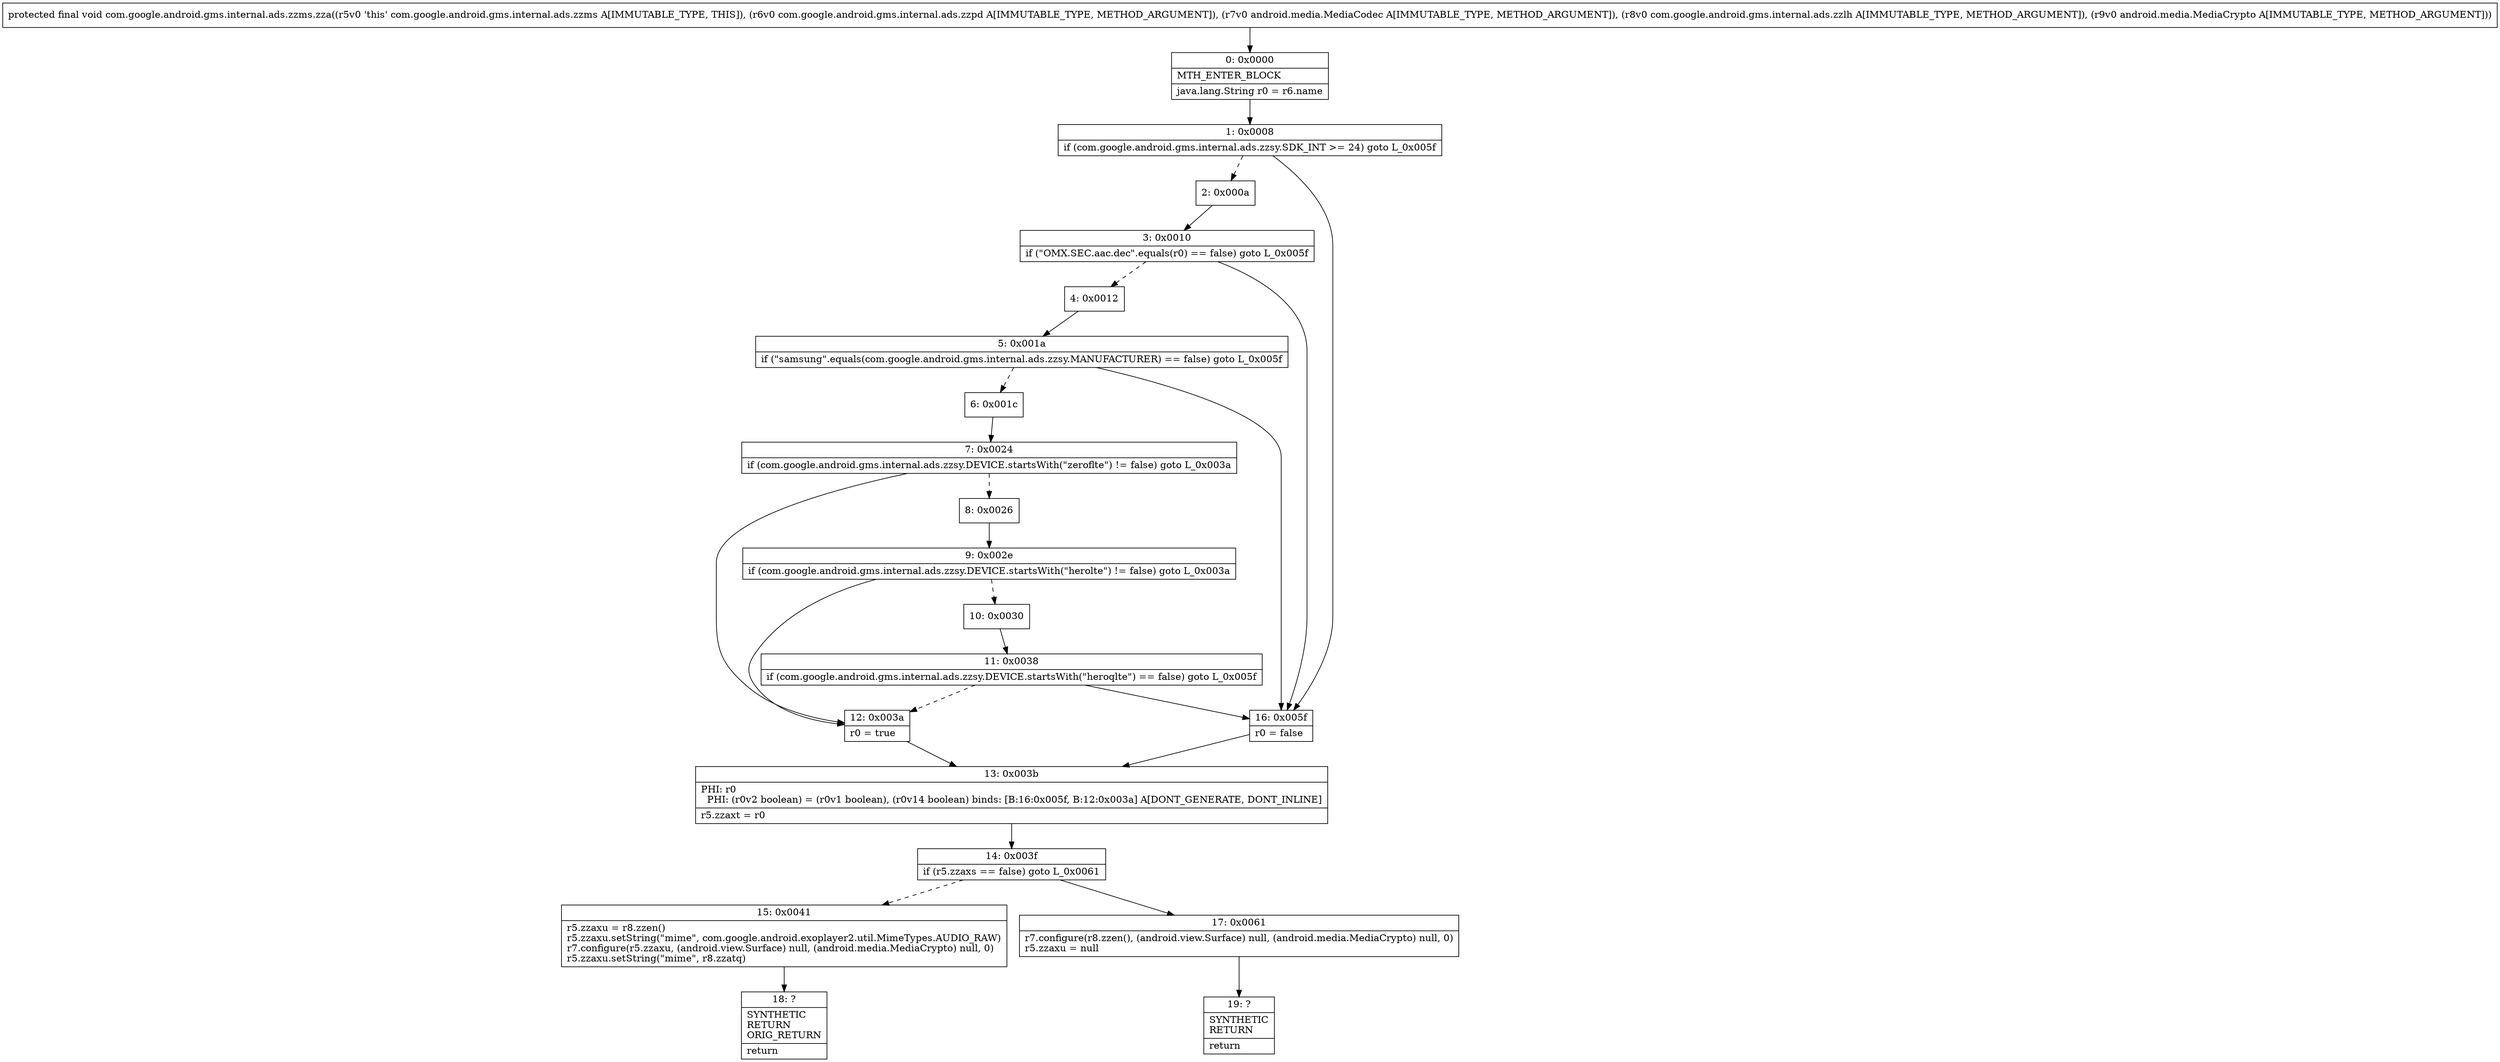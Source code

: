 digraph "CFG forcom.google.android.gms.internal.ads.zzms.zza(Lcom\/google\/android\/gms\/internal\/ads\/zzpd;Landroid\/media\/MediaCodec;Lcom\/google\/android\/gms\/internal\/ads\/zzlh;Landroid\/media\/MediaCrypto;)V" {
Node_0 [shape=record,label="{0\:\ 0x0000|MTH_ENTER_BLOCK\l|java.lang.String r0 = r6.name\l}"];
Node_1 [shape=record,label="{1\:\ 0x0008|if (com.google.android.gms.internal.ads.zzsy.SDK_INT \>= 24) goto L_0x005f\l}"];
Node_2 [shape=record,label="{2\:\ 0x000a}"];
Node_3 [shape=record,label="{3\:\ 0x0010|if (\"OMX.SEC.aac.dec\".equals(r0) == false) goto L_0x005f\l}"];
Node_4 [shape=record,label="{4\:\ 0x0012}"];
Node_5 [shape=record,label="{5\:\ 0x001a|if (\"samsung\".equals(com.google.android.gms.internal.ads.zzsy.MANUFACTURER) == false) goto L_0x005f\l}"];
Node_6 [shape=record,label="{6\:\ 0x001c}"];
Node_7 [shape=record,label="{7\:\ 0x0024|if (com.google.android.gms.internal.ads.zzsy.DEVICE.startsWith(\"zeroflte\") != false) goto L_0x003a\l}"];
Node_8 [shape=record,label="{8\:\ 0x0026}"];
Node_9 [shape=record,label="{9\:\ 0x002e|if (com.google.android.gms.internal.ads.zzsy.DEVICE.startsWith(\"herolte\") != false) goto L_0x003a\l}"];
Node_10 [shape=record,label="{10\:\ 0x0030}"];
Node_11 [shape=record,label="{11\:\ 0x0038|if (com.google.android.gms.internal.ads.zzsy.DEVICE.startsWith(\"heroqlte\") == false) goto L_0x005f\l}"];
Node_12 [shape=record,label="{12\:\ 0x003a|r0 = true\l}"];
Node_13 [shape=record,label="{13\:\ 0x003b|PHI: r0 \l  PHI: (r0v2 boolean) = (r0v1 boolean), (r0v14 boolean) binds: [B:16:0x005f, B:12:0x003a] A[DONT_GENERATE, DONT_INLINE]\l|r5.zzaxt = r0\l}"];
Node_14 [shape=record,label="{14\:\ 0x003f|if (r5.zzaxs == false) goto L_0x0061\l}"];
Node_15 [shape=record,label="{15\:\ 0x0041|r5.zzaxu = r8.zzen()\lr5.zzaxu.setString(\"mime\", com.google.android.exoplayer2.util.MimeTypes.AUDIO_RAW)\lr7.configure(r5.zzaxu, (android.view.Surface) null, (android.media.MediaCrypto) null, 0)\lr5.zzaxu.setString(\"mime\", r8.zzatq)\l}"];
Node_16 [shape=record,label="{16\:\ 0x005f|r0 = false\l}"];
Node_17 [shape=record,label="{17\:\ 0x0061|r7.configure(r8.zzen(), (android.view.Surface) null, (android.media.MediaCrypto) null, 0)\lr5.zzaxu = null\l}"];
Node_18 [shape=record,label="{18\:\ ?|SYNTHETIC\lRETURN\lORIG_RETURN\l|return\l}"];
Node_19 [shape=record,label="{19\:\ ?|SYNTHETIC\lRETURN\l|return\l}"];
MethodNode[shape=record,label="{protected final void com.google.android.gms.internal.ads.zzms.zza((r5v0 'this' com.google.android.gms.internal.ads.zzms A[IMMUTABLE_TYPE, THIS]), (r6v0 com.google.android.gms.internal.ads.zzpd A[IMMUTABLE_TYPE, METHOD_ARGUMENT]), (r7v0 android.media.MediaCodec A[IMMUTABLE_TYPE, METHOD_ARGUMENT]), (r8v0 com.google.android.gms.internal.ads.zzlh A[IMMUTABLE_TYPE, METHOD_ARGUMENT]), (r9v0 android.media.MediaCrypto A[IMMUTABLE_TYPE, METHOD_ARGUMENT])) }"];
MethodNode -> Node_0;
Node_0 -> Node_1;
Node_1 -> Node_2[style=dashed];
Node_1 -> Node_16;
Node_2 -> Node_3;
Node_3 -> Node_4[style=dashed];
Node_3 -> Node_16;
Node_4 -> Node_5;
Node_5 -> Node_6[style=dashed];
Node_5 -> Node_16;
Node_6 -> Node_7;
Node_7 -> Node_8[style=dashed];
Node_7 -> Node_12;
Node_8 -> Node_9;
Node_9 -> Node_10[style=dashed];
Node_9 -> Node_12;
Node_10 -> Node_11;
Node_11 -> Node_12[style=dashed];
Node_11 -> Node_16;
Node_12 -> Node_13;
Node_13 -> Node_14;
Node_14 -> Node_15[style=dashed];
Node_14 -> Node_17;
Node_15 -> Node_18;
Node_16 -> Node_13;
Node_17 -> Node_19;
}

